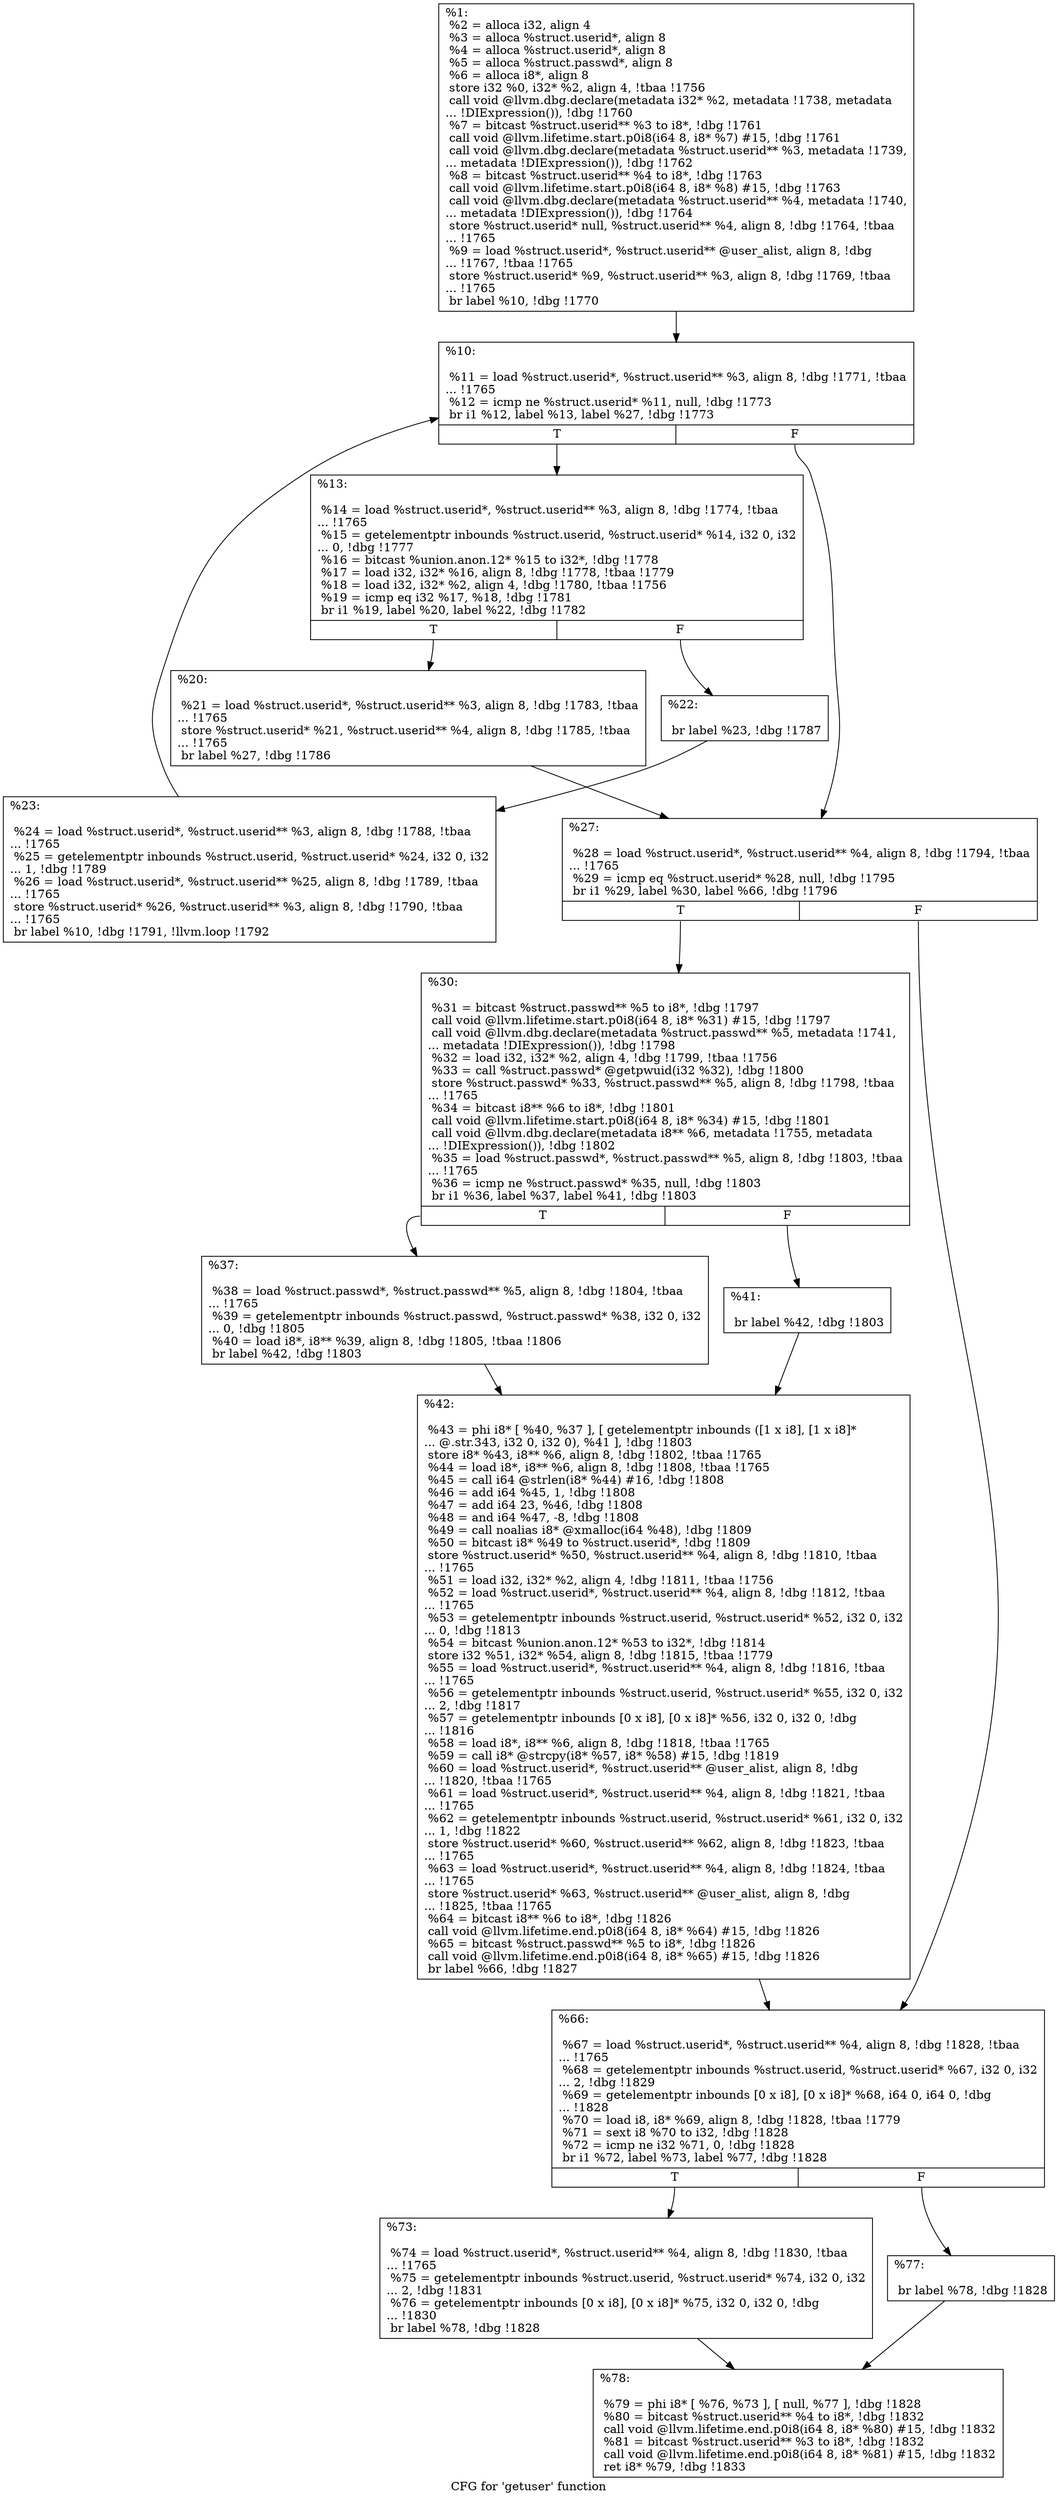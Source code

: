 digraph "CFG for 'getuser' function" {
	label="CFG for 'getuser' function";

	Node0x1d4b570 [shape=record,label="{%1:\l  %2 = alloca i32, align 4\l  %3 = alloca %struct.userid*, align 8\l  %4 = alloca %struct.userid*, align 8\l  %5 = alloca %struct.passwd*, align 8\l  %6 = alloca i8*, align 8\l  store i32 %0, i32* %2, align 4, !tbaa !1756\l  call void @llvm.dbg.declare(metadata i32* %2, metadata !1738, metadata\l... !DIExpression()), !dbg !1760\l  %7 = bitcast %struct.userid** %3 to i8*, !dbg !1761\l  call void @llvm.lifetime.start.p0i8(i64 8, i8* %7) #15, !dbg !1761\l  call void @llvm.dbg.declare(metadata %struct.userid** %3, metadata !1739,\l... metadata !DIExpression()), !dbg !1762\l  %8 = bitcast %struct.userid** %4 to i8*, !dbg !1763\l  call void @llvm.lifetime.start.p0i8(i64 8, i8* %8) #15, !dbg !1763\l  call void @llvm.dbg.declare(metadata %struct.userid** %4, metadata !1740,\l... metadata !DIExpression()), !dbg !1764\l  store %struct.userid* null, %struct.userid** %4, align 8, !dbg !1764, !tbaa\l... !1765\l  %9 = load %struct.userid*, %struct.userid** @user_alist, align 8, !dbg\l... !1767, !tbaa !1765\l  store %struct.userid* %9, %struct.userid** %3, align 8, !dbg !1769, !tbaa\l... !1765\l  br label %10, !dbg !1770\l}"];
	Node0x1d4b570 -> Node0x1d4bad0;
	Node0x1d4bad0 [shape=record,label="{%10:\l\l  %11 = load %struct.userid*, %struct.userid** %3, align 8, !dbg !1771, !tbaa\l... !1765\l  %12 = icmp ne %struct.userid* %11, null, !dbg !1773\l  br i1 %12, label %13, label %27, !dbg !1773\l|{<s0>T|<s1>F}}"];
	Node0x1d4bad0:s0 -> Node0x1d4bb20;
	Node0x1d4bad0:s1 -> Node0x1d4bc60;
	Node0x1d4bb20 [shape=record,label="{%13:\l\l  %14 = load %struct.userid*, %struct.userid** %3, align 8, !dbg !1774, !tbaa\l... !1765\l  %15 = getelementptr inbounds %struct.userid, %struct.userid* %14, i32 0, i32\l... 0, !dbg !1777\l  %16 = bitcast %union.anon.12* %15 to i32*, !dbg !1778\l  %17 = load i32, i32* %16, align 8, !dbg !1778, !tbaa !1779\l  %18 = load i32, i32* %2, align 4, !dbg !1780, !tbaa !1756\l  %19 = icmp eq i32 %17, %18, !dbg !1781\l  br i1 %19, label %20, label %22, !dbg !1782\l|{<s0>T|<s1>F}}"];
	Node0x1d4bb20:s0 -> Node0x1d4bb70;
	Node0x1d4bb20:s1 -> Node0x1d4bbc0;
	Node0x1d4bb70 [shape=record,label="{%20:\l\l  %21 = load %struct.userid*, %struct.userid** %3, align 8, !dbg !1783, !tbaa\l... !1765\l  store %struct.userid* %21, %struct.userid** %4, align 8, !dbg !1785, !tbaa\l... !1765\l  br label %27, !dbg !1786\l}"];
	Node0x1d4bb70 -> Node0x1d4bc60;
	Node0x1d4bbc0 [shape=record,label="{%22:\l\l  br label %23, !dbg !1787\l}"];
	Node0x1d4bbc0 -> Node0x1d4bc10;
	Node0x1d4bc10 [shape=record,label="{%23:\l\l  %24 = load %struct.userid*, %struct.userid** %3, align 8, !dbg !1788, !tbaa\l... !1765\l  %25 = getelementptr inbounds %struct.userid, %struct.userid* %24, i32 0, i32\l... 1, !dbg !1789\l  %26 = load %struct.userid*, %struct.userid** %25, align 8, !dbg !1789, !tbaa\l... !1765\l  store %struct.userid* %26, %struct.userid** %3, align 8, !dbg !1790, !tbaa\l... !1765\l  br label %10, !dbg !1791, !llvm.loop !1792\l}"];
	Node0x1d4bc10 -> Node0x1d4bad0;
	Node0x1d4bc60 [shape=record,label="{%27:\l\l  %28 = load %struct.userid*, %struct.userid** %4, align 8, !dbg !1794, !tbaa\l... !1765\l  %29 = icmp eq %struct.userid* %28, null, !dbg !1795\l  br i1 %29, label %30, label %66, !dbg !1796\l|{<s0>T|<s1>F}}"];
	Node0x1d4bc60:s0 -> Node0x1d4bcb0;
	Node0x1d4bc60:s1 -> Node0x1d4bdf0;
	Node0x1d4bcb0 [shape=record,label="{%30:\l\l  %31 = bitcast %struct.passwd** %5 to i8*, !dbg !1797\l  call void @llvm.lifetime.start.p0i8(i64 8, i8* %31) #15, !dbg !1797\l  call void @llvm.dbg.declare(metadata %struct.passwd** %5, metadata !1741,\l... metadata !DIExpression()), !dbg !1798\l  %32 = load i32, i32* %2, align 4, !dbg !1799, !tbaa !1756\l  %33 = call %struct.passwd* @getpwuid(i32 %32), !dbg !1800\l  store %struct.passwd* %33, %struct.passwd** %5, align 8, !dbg !1798, !tbaa\l... !1765\l  %34 = bitcast i8** %6 to i8*, !dbg !1801\l  call void @llvm.lifetime.start.p0i8(i64 8, i8* %34) #15, !dbg !1801\l  call void @llvm.dbg.declare(metadata i8** %6, metadata !1755, metadata\l... !DIExpression()), !dbg !1802\l  %35 = load %struct.passwd*, %struct.passwd** %5, align 8, !dbg !1803, !tbaa\l... !1765\l  %36 = icmp ne %struct.passwd* %35, null, !dbg !1803\l  br i1 %36, label %37, label %41, !dbg !1803\l|{<s0>T|<s1>F}}"];
	Node0x1d4bcb0:s0 -> Node0x1d4bd00;
	Node0x1d4bcb0:s1 -> Node0x1d4bd50;
	Node0x1d4bd00 [shape=record,label="{%37:\l\l  %38 = load %struct.passwd*, %struct.passwd** %5, align 8, !dbg !1804, !tbaa\l... !1765\l  %39 = getelementptr inbounds %struct.passwd, %struct.passwd* %38, i32 0, i32\l... 0, !dbg !1805\l  %40 = load i8*, i8** %39, align 8, !dbg !1805, !tbaa !1806\l  br label %42, !dbg !1803\l}"];
	Node0x1d4bd00 -> Node0x1d4bda0;
	Node0x1d4bd50 [shape=record,label="{%41:\l\l  br label %42, !dbg !1803\l}"];
	Node0x1d4bd50 -> Node0x1d4bda0;
	Node0x1d4bda0 [shape=record,label="{%42:\l\l  %43 = phi i8* [ %40, %37 ], [ getelementptr inbounds ([1 x i8], [1 x i8]*\l... @.str.343, i32 0, i32 0), %41 ], !dbg !1803\l  store i8* %43, i8** %6, align 8, !dbg !1802, !tbaa !1765\l  %44 = load i8*, i8** %6, align 8, !dbg !1808, !tbaa !1765\l  %45 = call i64 @strlen(i8* %44) #16, !dbg !1808\l  %46 = add i64 %45, 1, !dbg !1808\l  %47 = add i64 23, %46, !dbg !1808\l  %48 = and i64 %47, -8, !dbg !1808\l  %49 = call noalias i8* @xmalloc(i64 %48), !dbg !1809\l  %50 = bitcast i8* %49 to %struct.userid*, !dbg !1809\l  store %struct.userid* %50, %struct.userid** %4, align 8, !dbg !1810, !tbaa\l... !1765\l  %51 = load i32, i32* %2, align 4, !dbg !1811, !tbaa !1756\l  %52 = load %struct.userid*, %struct.userid** %4, align 8, !dbg !1812, !tbaa\l... !1765\l  %53 = getelementptr inbounds %struct.userid, %struct.userid* %52, i32 0, i32\l... 0, !dbg !1813\l  %54 = bitcast %union.anon.12* %53 to i32*, !dbg !1814\l  store i32 %51, i32* %54, align 8, !dbg !1815, !tbaa !1779\l  %55 = load %struct.userid*, %struct.userid** %4, align 8, !dbg !1816, !tbaa\l... !1765\l  %56 = getelementptr inbounds %struct.userid, %struct.userid* %55, i32 0, i32\l... 2, !dbg !1817\l  %57 = getelementptr inbounds [0 x i8], [0 x i8]* %56, i32 0, i32 0, !dbg\l... !1816\l  %58 = load i8*, i8** %6, align 8, !dbg !1818, !tbaa !1765\l  %59 = call i8* @strcpy(i8* %57, i8* %58) #15, !dbg !1819\l  %60 = load %struct.userid*, %struct.userid** @user_alist, align 8, !dbg\l... !1820, !tbaa !1765\l  %61 = load %struct.userid*, %struct.userid** %4, align 8, !dbg !1821, !tbaa\l... !1765\l  %62 = getelementptr inbounds %struct.userid, %struct.userid* %61, i32 0, i32\l... 1, !dbg !1822\l  store %struct.userid* %60, %struct.userid** %62, align 8, !dbg !1823, !tbaa\l... !1765\l  %63 = load %struct.userid*, %struct.userid** %4, align 8, !dbg !1824, !tbaa\l... !1765\l  store %struct.userid* %63, %struct.userid** @user_alist, align 8, !dbg\l... !1825, !tbaa !1765\l  %64 = bitcast i8** %6 to i8*, !dbg !1826\l  call void @llvm.lifetime.end.p0i8(i64 8, i8* %64) #15, !dbg !1826\l  %65 = bitcast %struct.passwd** %5 to i8*, !dbg !1826\l  call void @llvm.lifetime.end.p0i8(i64 8, i8* %65) #15, !dbg !1826\l  br label %66, !dbg !1827\l}"];
	Node0x1d4bda0 -> Node0x1d4bdf0;
	Node0x1d4bdf0 [shape=record,label="{%66:\l\l  %67 = load %struct.userid*, %struct.userid** %4, align 8, !dbg !1828, !tbaa\l... !1765\l  %68 = getelementptr inbounds %struct.userid, %struct.userid* %67, i32 0, i32\l... 2, !dbg !1829\l  %69 = getelementptr inbounds [0 x i8], [0 x i8]* %68, i64 0, i64 0, !dbg\l... !1828\l  %70 = load i8, i8* %69, align 8, !dbg !1828, !tbaa !1779\l  %71 = sext i8 %70 to i32, !dbg !1828\l  %72 = icmp ne i32 %71, 0, !dbg !1828\l  br i1 %72, label %73, label %77, !dbg !1828\l|{<s0>T|<s1>F}}"];
	Node0x1d4bdf0:s0 -> Node0x1d4be40;
	Node0x1d4bdf0:s1 -> Node0x1d4be90;
	Node0x1d4be40 [shape=record,label="{%73:\l\l  %74 = load %struct.userid*, %struct.userid** %4, align 8, !dbg !1830, !tbaa\l... !1765\l  %75 = getelementptr inbounds %struct.userid, %struct.userid* %74, i32 0, i32\l... 2, !dbg !1831\l  %76 = getelementptr inbounds [0 x i8], [0 x i8]* %75, i32 0, i32 0, !dbg\l... !1830\l  br label %78, !dbg !1828\l}"];
	Node0x1d4be40 -> Node0x1d4bee0;
	Node0x1d4be90 [shape=record,label="{%77:\l\l  br label %78, !dbg !1828\l}"];
	Node0x1d4be90 -> Node0x1d4bee0;
	Node0x1d4bee0 [shape=record,label="{%78:\l\l  %79 = phi i8* [ %76, %73 ], [ null, %77 ], !dbg !1828\l  %80 = bitcast %struct.userid** %4 to i8*, !dbg !1832\l  call void @llvm.lifetime.end.p0i8(i64 8, i8* %80) #15, !dbg !1832\l  %81 = bitcast %struct.userid** %3 to i8*, !dbg !1832\l  call void @llvm.lifetime.end.p0i8(i64 8, i8* %81) #15, !dbg !1832\l  ret i8* %79, !dbg !1833\l}"];
}
